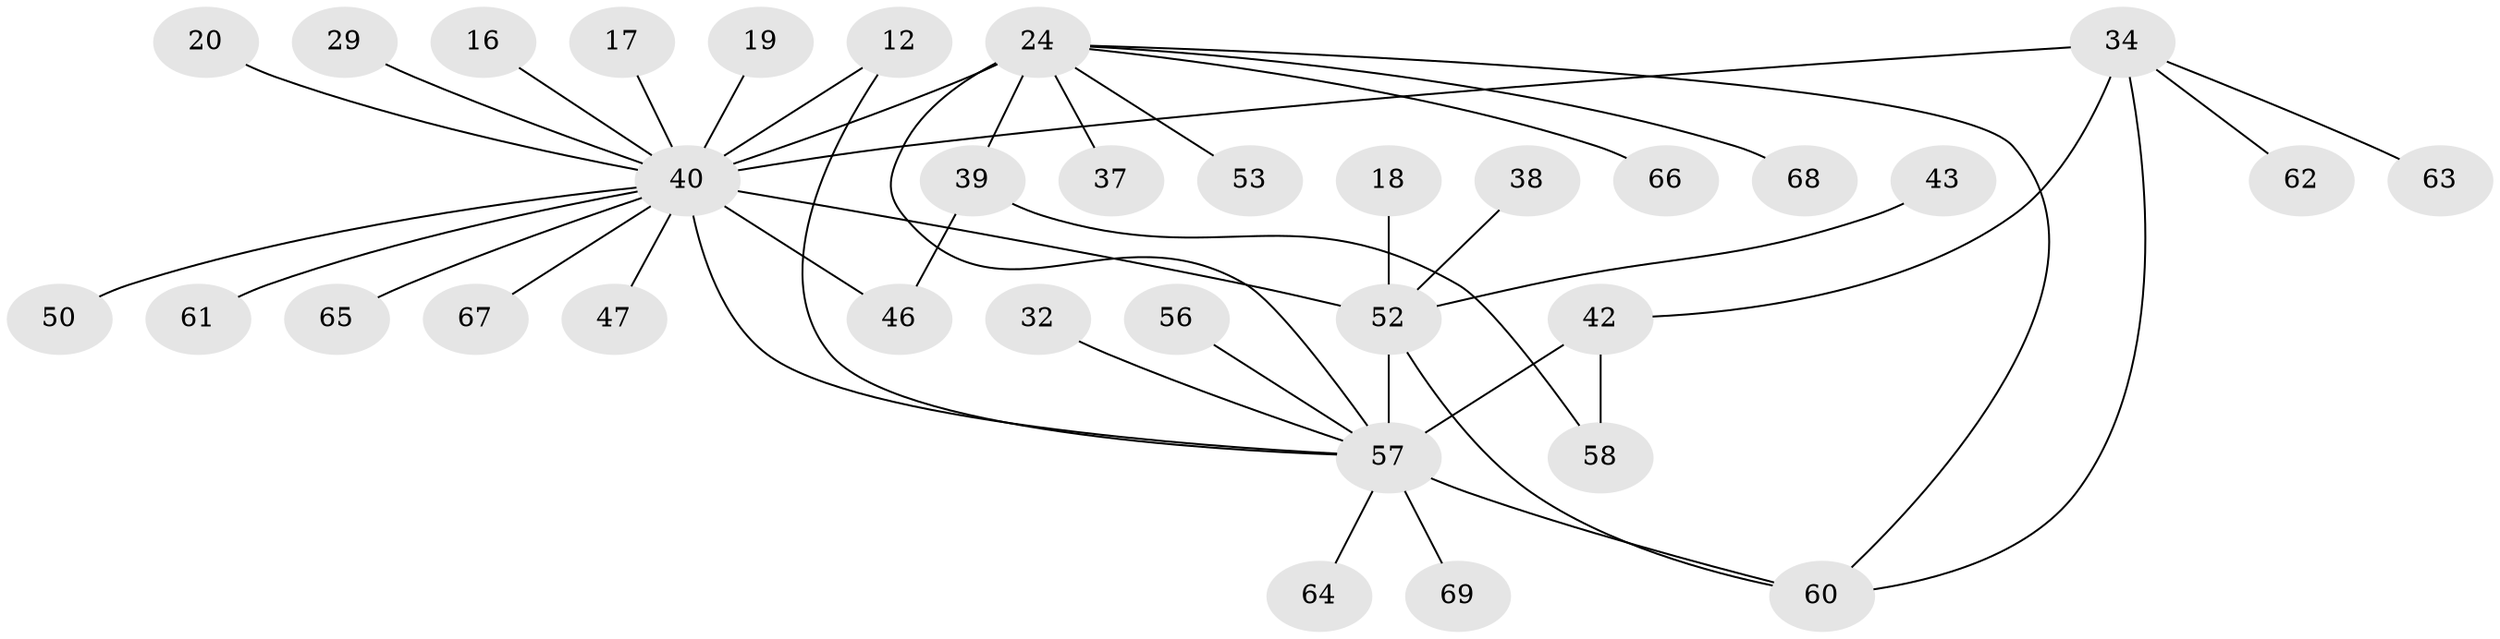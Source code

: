 // original degree distribution, {5: 0.043478260869565216, 13: 0.014492753623188406, 2: 0.2028985507246377, 4: 0.07246376811594203, 1: 0.43478260869565216, 20: 0.014492753623188406, 3: 0.14492753623188406, 6: 0.028985507246376812, 7: 0.028985507246376812, 8: 0.014492753623188406}
// Generated by graph-tools (version 1.1) at 2025/47/03/09/25 04:47:29]
// undirected, 34 vertices, 42 edges
graph export_dot {
graph [start="1"]
  node [color=gray90,style=filled];
  12;
  16;
  17;
  18;
  19;
  20;
  24 [super="+10+11"];
  29;
  32;
  34 [super="+33"];
  37;
  38;
  39 [super="+14+31"];
  40 [super="+28+7"];
  42 [super="+41+15"];
  43;
  46 [super="+35"];
  47;
  50;
  52 [super="+36+5+45"];
  53;
  56;
  57 [super="+22+25+49+2"];
  58;
  60 [super="+59+55+54"];
  61;
  62;
  63;
  64 [super="+1+6+26+51"];
  65;
  66;
  67;
  68;
  69 [super="+21"];
  12 -- 40;
  12 -- 57;
  16 -- 40;
  17 -- 40;
  18 -- 52;
  19 -- 40;
  20 -- 40;
  24 -- 37;
  24 -- 66;
  24 -- 68;
  24 -- 53;
  24 -- 39 [weight=2];
  24 -- 60;
  24 -- 57;
  24 -- 40 [weight=3];
  29 -- 40;
  32 -- 57;
  34 -- 42 [weight=2];
  34 -- 62;
  34 -- 63;
  34 -- 60 [weight=2];
  34 -- 40 [weight=3];
  38 -- 52;
  39 -- 58;
  39 -- 46 [weight=2];
  40 -- 46;
  40 -- 47;
  40 -- 50;
  40 -- 65;
  40 -- 67;
  40 -- 52 [weight=3];
  40 -- 61;
  40 -- 57;
  42 -- 58;
  42 -- 57 [weight=4];
  43 -- 52;
  52 -- 60;
  52 -- 57 [weight=2];
  56 -- 57;
  57 -- 64;
  57 -- 69;
  57 -- 60 [weight=2];
}
